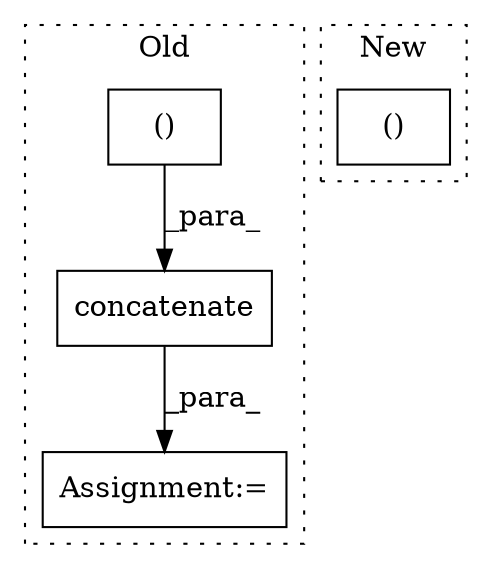 digraph G {
subgraph cluster0 {
1 [label="concatenate" a="32" s="9059,9243" l="12,1" shape="box"];
3 [label="()" a="106" s="9182" l="16" shape="box"];
4 [label="Assignment:=" a="7" s="9295" l="1" shape="box"];
label = "Old";
style="dotted";
}
subgraph cluster1 {
2 [label="()" a="106" s="7234" l="79" shape="box"];
label = "New";
style="dotted";
}
1 -> 4 [label="_para_"];
3 -> 1 [label="_para_"];
}
